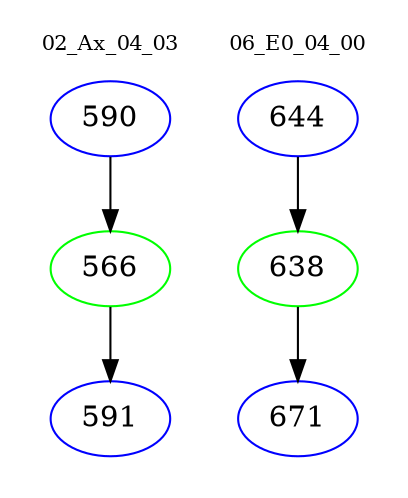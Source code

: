 digraph{
subgraph cluster_0 {
color = white
label = "02_Ax_04_03";
fontsize=10;
T0_590 [label="590", color="blue"]
T0_590 -> T0_566 [color="black"]
T0_566 [label="566", color="green"]
T0_566 -> T0_591 [color="black"]
T0_591 [label="591", color="blue"]
}
subgraph cluster_1 {
color = white
label = "06_E0_04_00";
fontsize=10;
T1_644 [label="644", color="blue"]
T1_644 -> T1_638 [color="black"]
T1_638 [label="638", color="green"]
T1_638 -> T1_671 [color="black"]
T1_671 [label="671", color="blue"]
}
}
